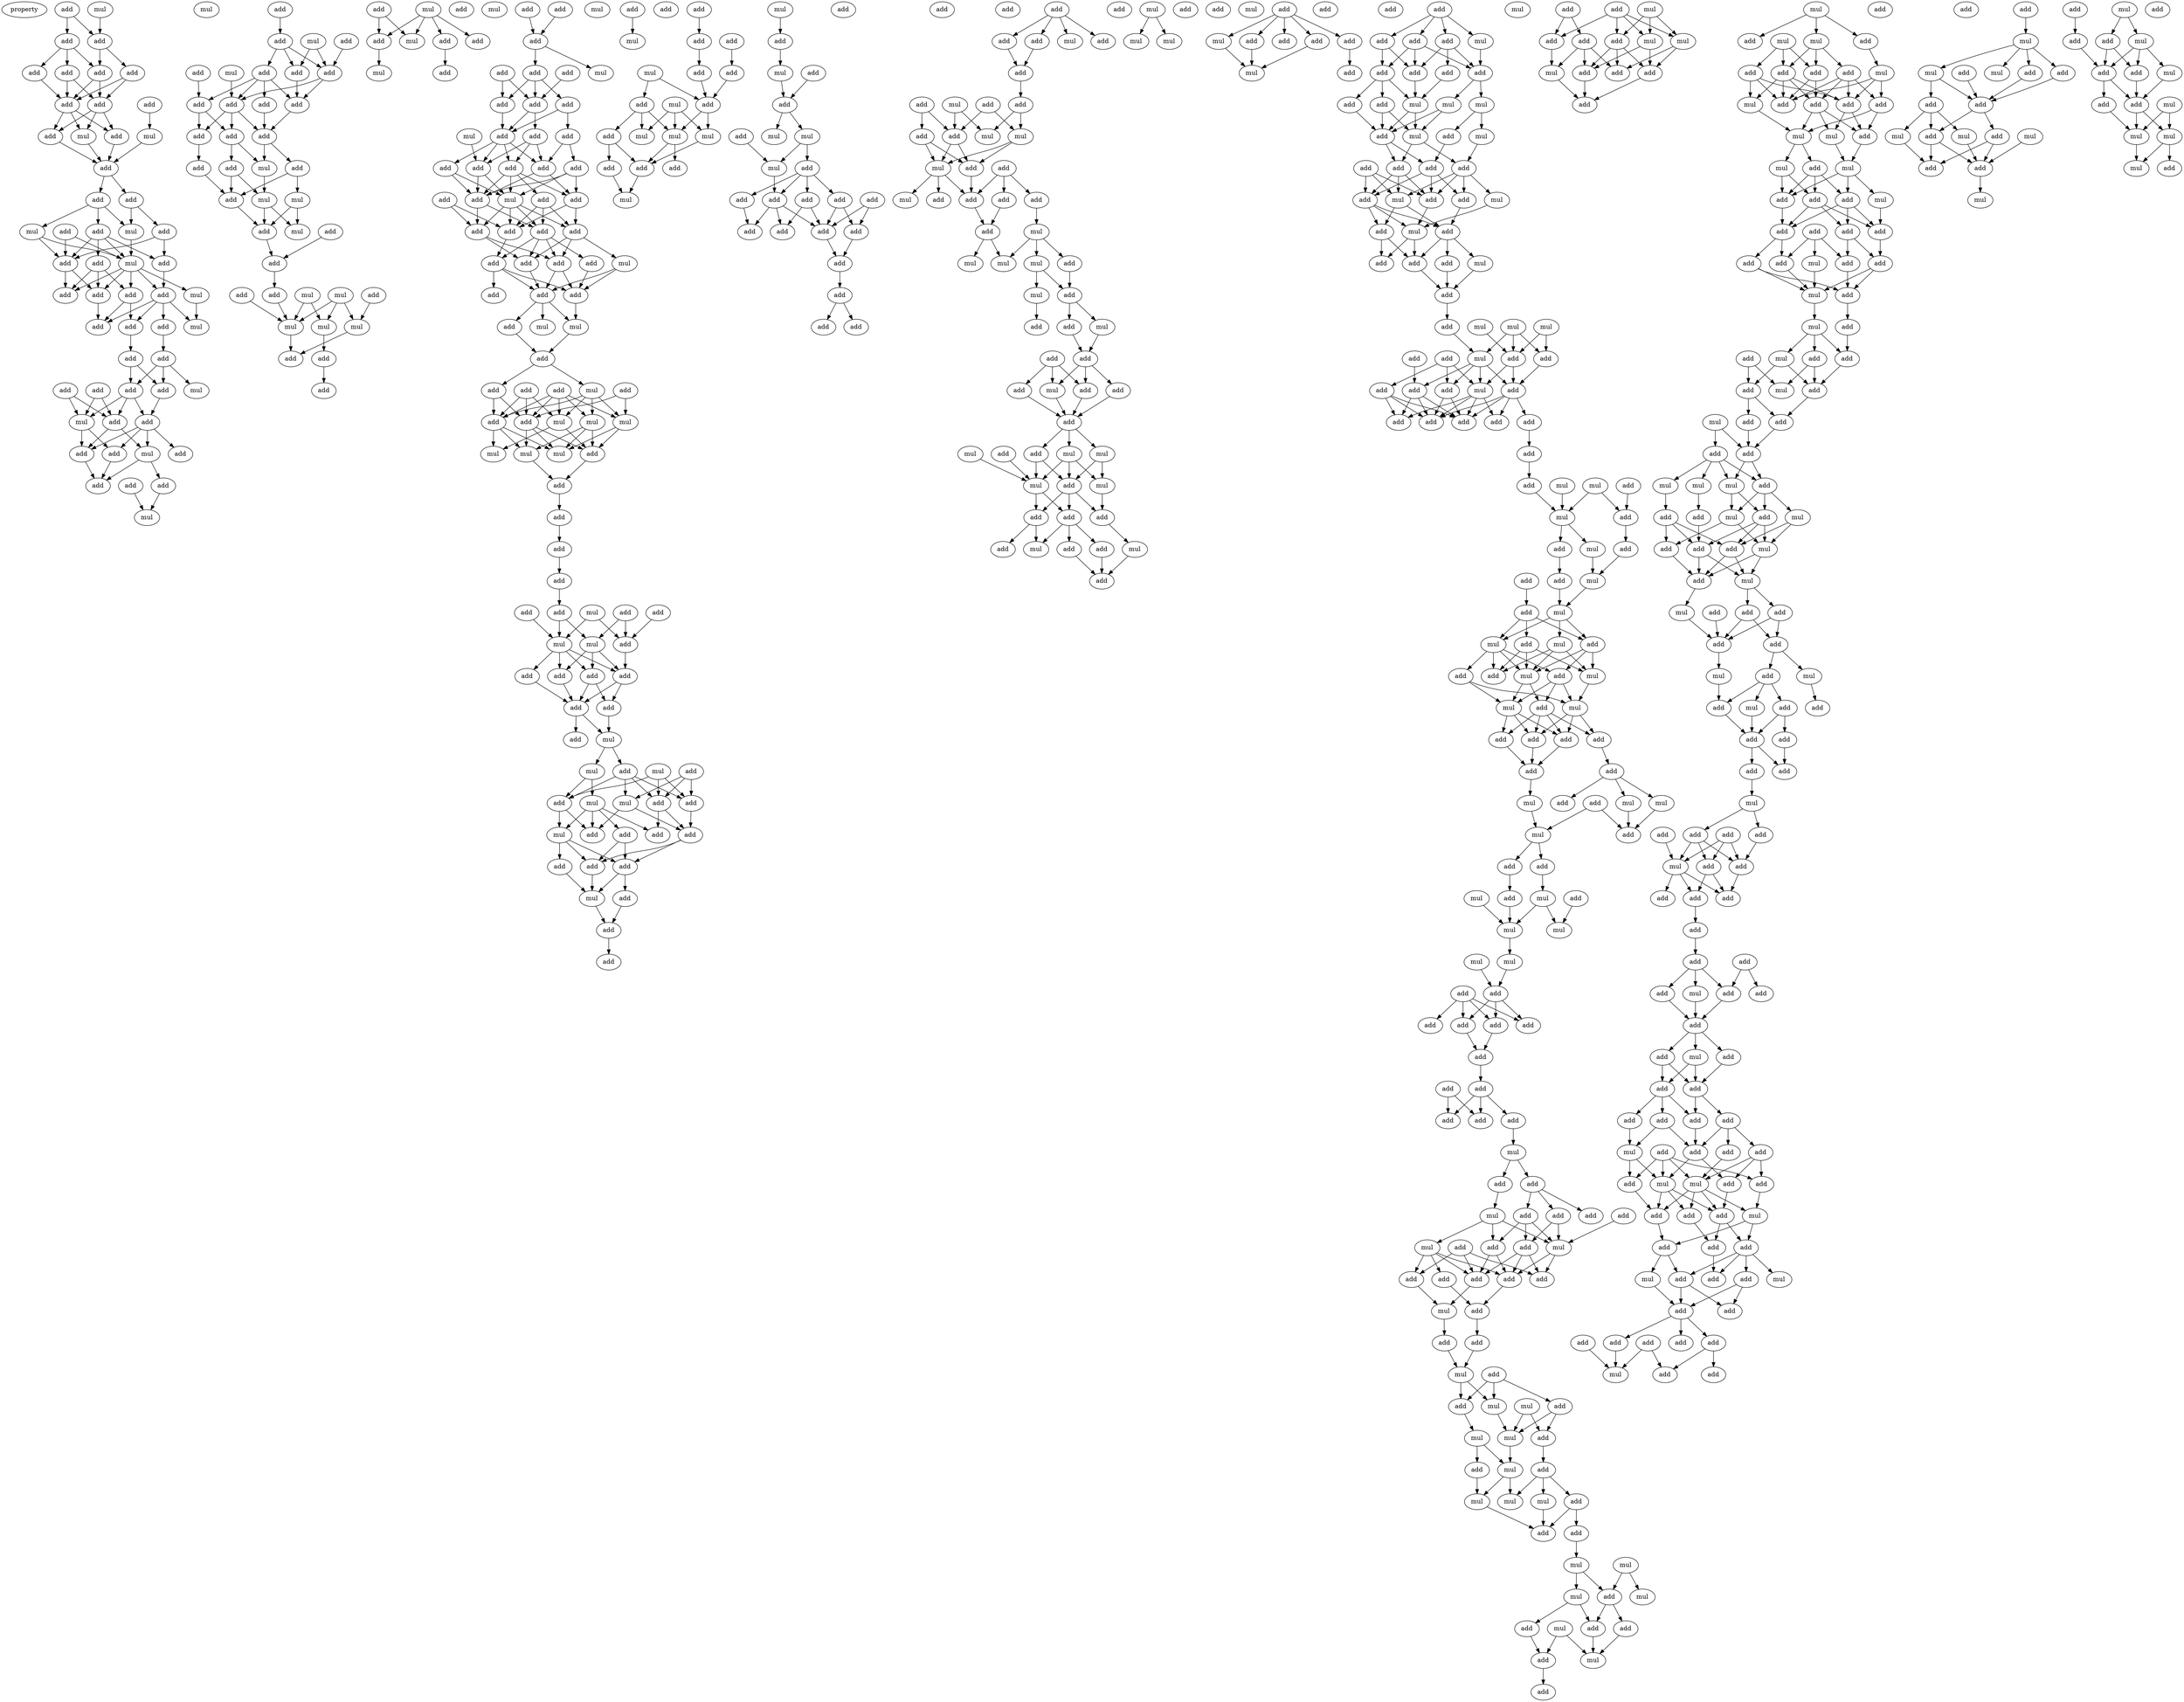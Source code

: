 digraph {
    node [fontcolor=black]
    property [mul=2,lf=1.9]
    0 [ label = mul ];
    1 [ label = add ];
    2 [ label = add ];
    3 [ label = add ];
    4 [ label = add ];
    5 [ label = mul ];
    6 [ label = add ];
    7 [ label = add ];
    8 [ label = add ];
    9 [ label = add ];
    10 [ label = add ];
    11 [ label = add ];
    12 [ label = add ];
    13 [ label = mul ];
    14 [ label = add ];
    15 [ label = mul ];
    16 [ label = add ];
    17 [ label = add ];
    18 [ label = add ];
    19 [ label = mul ];
    20 [ label = add ];
    21 [ label = mul ];
    22 [ label = add ];
    23 [ label = add ];
    24 [ label = mul ];
    25 [ label = add ];
    26 [ label = add ];
    27 [ label = add ];
    28 [ label = mul ];
    29 [ label = add ];
    30 [ label = add ];
    31 [ label = add ];
    32 [ label = add ];
    33 [ label = add ];
    34 [ label = mul ];
    35 [ label = add ];
    36 [ label = add ];
    37 [ label = add ];
    38 [ label = add ];
    39 [ label = add ];
    40 [ label = mul ];
    41 [ label = add ];
    42 [ label = add ];
    43 [ label = add ];
    44 [ label = mul ];
    45 [ label = add ];
    46 [ label = add ];
    47 [ label = mul ];
    48 [ label = add ];
    49 [ label = add ];
    50 [ label = add ];
    51 [ label = add ];
    52 [ label = add ];
    53 [ label = add ];
    54 [ label = add ];
    55 [ label = mul ];
    56 [ label = mul ];
    57 [ label = add ];
    58 [ label = add ];
    59 [ label = add ];
    60 [ label = add ];
    61 [ label = add ];
    62 [ label = add ];
    63 [ label = mul ];
    64 [ label = add ];
    65 [ label = add ];
    66 [ label = add ];
    67 [ label = add ];
    68 [ label = add ];
    69 [ label = add ];
    70 [ label = add ];
    71 [ label = add ];
    72 [ label = add ];
    73 [ label = add ];
    74 [ label = mul ];
    75 [ label = mul ];
    76 [ label = add ];
    77 [ label = mul ];
    78 [ label = add ];
    79 [ label = add ];
    80 [ label = mul ];
    81 [ label = add ];
    82 [ label = mul ];
    83 [ label = add ];
    84 [ label = add ];
    85 [ label = mul ];
    86 [ label = add ];
    87 [ label = mul ];
    88 [ label = mul ];
    89 [ label = mul ];
    90 [ label = add ];
    91 [ label = add ];
    92 [ label = add ];
    93 [ label = add ];
    94 [ label = mul ];
    95 [ label = add ];
    96 [ label = mul ];
    97 [ label = add ];
    98 [ label = add ];
    99 [ label = add ];
    100 [ label = mul ];
    101 [ label = add ];
    102 [ label = mul ];
    103 [ label = add ];
    104 [ label = add ];
    105 [ label = add ];
    106 [ label = add ];
    107 [ label = add ];
    108 [ label = add ];
    109 [ label = mul ];
    110 [ label = mul ];
    111 [ label = add ];
    112 [ label = add ];
    113 [ label = add ];
    114 [ label = add ];
    115 [ label = mul ];
    116 [ label = add ];
    117 [ label = add ];
    118 [ label = add ];
    119 [ label = add ];
    120 [ label = add ];
    121 [ label = add ];
    122 [ label = add ];
    123 [ label = mul ];
    124 [ label = add ];
    125 [ label = add ];
    126 [ label = add ];
    127 [ label = add ];
    128 [ label = add ];
    129 [ label = add ];
    130 [ label = add ];
    131 [ label = add ];
    132 [ label = mul ];
    133 [ label = add ];
    134 [ label = add ];
    135 [ label = add ];
    136 [ label = add ];
    137 [ label = add ];
    138 [ label = add ];
    139 [ label = add ];
    140 [ label = add ];
    141 [ label = mul ];
    142 [ label = mul ];
    143 [ label = add ];
    144 [ label = mul ];
    145 [ label = add ];
    146 [ label = add ];
    147 [ label = add ];
    148 [ label = add ];
    149 [ label = mul ];
    150 [ label = add ];
    151 [ label = mul ];
    152 [ label = add ];
    153 [ label = mul ];
    154 [ label = mul ];
    155 [ label = mul ];
    156 [ label = mul ];
    157 [ label = add ];
    158 [ label = add ];
    159 [ label = add ];
    160 [ label = add ];
    161 [ label = add ];
    162 [ label = mul ];
    163 [ label = add ];
    164 [ label = add ];
    165 [ label = add ];
    166 [ label = add ];
    167 [ label = add ];
    168 [ label = mul ];
    169 [ label = mul ];
    170 [ label = mul ];
    171 [ label = add ];
    172 [ label = add ];
    173 [ label = add ];
    174 [ label = add ];
    175 [ label = add ];
    176 [ label = add ];
    177 [ label = add ];
    178 [ label = add ];
    179 [ label = mul ];
    180 [ label = mul ];
    181 [ label = add ];
    182 [ label = add ];
    183 [ label = mul ];
    184 [ label = mul ];
    185 [ label = mul ];
    186 [ label = add ];
    187 [ label = add ];
    188 [ label = add ];
    189 [ label = mul ];
    190 [ label = add ];
    191 [ label = add ];
    192 [ label = add ];
    193 [ label = add ];
    194 [ label = add ];
    195 [ label = add ];
    196 [ label = add ];
    197 [ label = mul ];
    198 [ label = add ];
    199 [ label = add ];
    200 [ label = add ];
    201 [ label = add ];
    202 [ label = add ];
    203 [ label = add ];
    204 [ label = add ];
    205 [ label = add ];
    206 [ label = mul ];
    207 [ label = add ];
    208 [ label = mul ];
    209 [ label = add ];
    210 [ label = add ];
    211 [ label = mul ];
    212 [ label = add ];
    213 [ label = mul ];
    214 [ label = mul ];
    215 [ label = add ];
    216 [ label = add ];
    217 [ label = add ];
    218 [ label = mul ];
    219 [ label = mul ];
    220 [ label = add ];
    221 [ label = add ];
    222 [ label = add ];
    223 [ label = mul ];
    224 [ label = add ];
    225 [ label = add ];
    226 [ label = mul ];
    227 [ label = mul ];
    228 [ label = add ];
    229 [ label = mul ];
    230 [ label = add ];
    231 [ label = add ];
    232 [ label = add ];
    233 [ label = add ];
    234 [ label = add ];
    235 [ label = add ];
    236 [ label = add ];
    237 [ label = add ];
    238 [ label = add ];
    239 [ label = add ];
    240 [ label = add ];
    241 [ label = add ];
    242 [ label = add ];
    243 [ label = add ];
    244 [ label = add ];
    245 [ label = add ];
    246 [ label = add ];
    247 [ label = add ];
    248 [ label = add ];
    249 [ label = mul ];
    250 [ label = add ];
    251 [ label = add ];
    252 [ label = add ];
    253 [ label = mul ];
    254 [ label = add ];
    255 [ label = add ];
    256 [ label = add ];
    257 [ label = mul ];
    258 [ label = mul ];
    259 [ label = add ];
    260 [ label = add ];
    261 [ label = add ];
    262 [ label = mul ];
    263 [ label = mul ];
    264 [ label = add ];
    265 [ label = add ];
    266 [ label = add ];
    267 [ label = add ];
    268 [ label = mul ];
    269 [ label = add ];
    270 [ label = mul ];
    271 [ label = mul ];
    272 [ label = mul ];
    273 [ label = add ];
    274 [ label = mul ];
    275 [ label = add ];
    276 [ label = add ];
    277 [ label = add ];
    278 [ label = mul ];
    279 [ label = add ];
    280 [ label = add ];
    281 [ label = add ];
    282 [ label = add ];
    283 [ label = add ];
    284 [ label = mul ];
    285 [ label = add ];
    286 [ label = mul ];
    287 [ label = add ];
    288 [ label = add ];
    289 [ label = mul ];
    290 [ label = mul ];
    291 [ label = mul ];
    292 [ label = mul ];
    293 [ label = add ];
    294 [ label = add ];
    295 [ label = add ];
    296 [ label = add ];
    297 [ label = add ];
    298 [ label = add ];
    299 [ label = mul ];
    300 [ label = add ];
    301 [ label = mul ];
    302 [ label = add ];
    303 [ label = mul ];
    304 [ label = add ];
    305 [ label = add ];
    306 [ label = mul ];
    307 [ label = mul ];
    308 [ label = mul ];
    309 [ label = add ];
    310 [ label = mul ];
    311 [ label = add ];
    312 [ label = add ];
    313 [ label = add ];
    314 [ label = add ];
    315 [ label = mul ];
    316 [ label = add ];
    317 [ label = add ];
    318 [ label = add ];
    319 [ label = add ];
    320 [ label = mul ];
    321 [ label = add ];
    322 [ label = add ];
    323 [ label = add ];
    324 [ label = add ];
    325 [ label = add ];
    326 [ label = add ];
    327 [ label = add ];
    328 [ label = add ];
    329 [ label = add ];
    330 [ label = mul ];
    331 [ label = mul ];
    332 [ label = mul ];
    333 [ label = add ];
    334 [ label = add ];
    335 [ label = mul ];
    336 [ label = mul ];
    337 [ label = add ];
    338 [ label = add ];
    339 [ label = add ];
    340 [ label = add ];
    341 [ label = add ];
    342 [ label = mul ];
    343 [ label = mul ];
    344 [ label = add ];
    345 [ label = add ];
    346 [ label = add ];
    347 [ label = add ];
    348 [ label = mul ];
    349 [ label = mul ];
    350 [ label = add ];
    351 [ label = add ];
    352 [ label = add ];
    353 [ label = add ];
    354 [ label = mul ];
    355 [ label = mul ];
    356 [ label = add ];
    357 [ label = mul ];
    358 [ label = add ];
    359 [ label = mul ];
    360 [ label = add ];
    361 [ label = add ];
    362 [ label = add ];
    363 [ label = add ];
    364 [ label = add ];
    365 [ label = add ];
    366 [ label = add ];
    367 [ label = mul ];
    368 [ label = add ];
    369 [ label = add ];
    370 [ label = add ];
    371 [ label = add ];
    372 [ label = add ];
    373 [ label = add ];
    374 [ label = mul ];
    375 [ label = add ];
    376 [ label = mul ];
    377 [ label = add ];
    378 [ label = add ];
    379 [ label = mul ];
    380 [ label = add ];
    381 [ label = add ];
    382 [ label = mul ];
    383 [ label = add ];
    384 [ label = add ];
    385 [ label = mul ];
    386 [ label = add ];
    387 [ label = mul ];
    388 [ label = add ];
    389 [ label = add ];
    390 [ label = mul ];
    391 [ label = mul ];
    392 [ label = add ];
    393 [ label = mul ];
    394 [ label = add ];
    395 [ label = add ];
    396 [ label = mul ];
    397 [ label = mul ];
    398 [ label = add ];
    399 [ label = mul ];
    400 [ label = add ];
    401 [ label = add ];
    402 [ label = add ];
    403 [ label = add ];
    404 [ label = add ];
    405 [ label = add ];
    406 [ label = add ];
    407 [ label = mul ];
    408 [ label = mul ];
    409 [ label = add ];
    410 [ label = mul ];
    411 [ label = mul ];
    412 [ label = add ];
    413 [ label = add ];
    414 [ label = add ];
    415 [ label = add ];
    416 [ label = mul ];
    417 [ label = add ];
    418 [ label = mul ];
    419 [ label = mul ];
    420 [ label = mul ];
    421 [ label = mul ];
    422 [ label = mul ];
    423 [ label = add ];
    424 [ label = add ];
    425 [ label = add ];
    426 [ label = add ];
    427 [ label = add ];
    428 [ label = add ];
    429 [ label = add ];
    430 [ label = add ];
    431 [ label = add ];
    432 [ label = add ];
    433 [ label = mul ];
    434 [ label = add ];
    435 [ label = add ];
    436 [ label = mul ];
    437 [ label = add ];
    438 [ label = add ];
    439 [ label = mul ];
    440 [ label = add ];
    441 [ label = add ];
    442 [ label = add ];
    443 [ label = add ];
    444 [ label = mul ];
    445 [ label = add ];
    446 [ label = add ];
    447 [ label = mul ];
    448 [ label = add ];
    449 [ label = add ];
    450 [ label = add ];
    451 [ label = add ];
    452 [ label = add ];
    453 [ label = add ];
    454 [ label = add ];
    455 [ label = mul ];
    456 [ label = add ];
    457 [ label = add ];
    458 [ label = add ];
    459 [ label = mul ];
    460 [ label = add ];
    461 [ label = mul ];
    462 [ label = mul ];
    463 [ label = add ];
    464 [ label = mul ];
    465 [ label = add ];
    466 [ label = mul ];
    467 [ label = add ];
    468 [ label = mul ];
    469 [ label = add ];
    470 [ label = mul ];
    471 [ label = add ];
    472 [ label = mul ];
    473 [ label = mul ];
    474 [ label = add ];
    475 [ label = add ];
    476 [ label = mul ];
    477 [ label = mul ];
    478 [ label = mul ];
    479 [ label = add ];
    480 [ label = mul ];
    481 [ label = add ];
    482 [ label = add ];
    483 [ label = mul ];
    484 [ label = add ];
    485 [ label = mul ];
    486 [ label = add ];
    487 [ label = add ];
    488 [ label = add ];
    489 [ label = add ];
    490 [ label = mul ];
    491 [ label = mul ];
    492 [ label = add ];
    493 [ label = add ];
    494 [ label = add ];
    495 [ label = mul ];
    496 [ label = add ];
    497 [ label = mul ];
    498 [ label = add ];
    499 [ label = add ];
    500 [ label = add ];
    501 [ label = mul ];
    502 [ label = mul ];
    503 [ label = add ];
    504 [ label = mul ];
    505 [ label = add ];
    506 [ label = add ];
    507 [ label = add ];
    508 [ label = add ];
    509 [ label = add ];
    510 [ label = mul ];
    511 [ label = mul ];
    512 [ label = add ];
    513 [ label = add ];
    514 [ label = add ];
    515 [ label = add ];
    516 [ label = mul ];
    517 [ label = mul ];
    518 [ label = add ];
    519 [ label = add ];
    520 [ label = mul ];
    521 [ label = mul ];
    522 [ label = mul ];
    523 [ label = add ];
    524 [ label = add ];
    525 [ label = add ];
    526 [ label = add ];
    527 [ label = add ];
    528 [ label = add ];
    529 [ label = add ];
    530 [ label = add ];
    531 [ label = add ];
    532 [ label = add ];
    533 [ label = mul ];
    534 [ label = add ];
    535 [ label = mul ];
    536 [ label = add ];
    537 [ label = add ];
    538 [ label = mul ];
    539 [ label = add ];
    540 [ label = add ];
    541 [ label = add ];
    542 [ label = mul ];
    543 [ label = add ];
    544 [ label = add ];
    545 [ label = add ];
    546 [ label = mul ];
    547 [ label = add ];
    548 [ label = mul ];
    549 [ label = add ];
    550 [ label = add ];
    551 [ label = add ];
    552 [ label = mul ];
    553 [ label = add ];
    554 [ label = mul ];
    555 [ label = mul ];
    556 [ label = add ];
    557 [ label = mul ];
    558 [ label = mul ];
    559 [ label = add ];
    560 [ label = add ];
    561 [ label = add ];
    562 [ label = add ];
    563 [ label = mul ];
    564 [ label = add ];
    565 [ label = add ];
    566 [ label = mul ];
    567 [ label = add ];
    568 [ label = add ];
    569 [ label = add ];
    570 [ label = mul ];
    571 [ label = add ];
    572 [ label = add ];
    573 [ label = mul ];
    574 [ label = add ];
    575 [ label = mul ];
    576 [ label = add ];
    577 [ label = add ];
    578 [ label = mul ];
    579 [ label = add ];
    580 [ label = add ];
    581 [ label = add ];
    582 [ label = add ];
    583 [ label = add ];
    584 [ label = mul ];
    585 [ label = add ];
    586 [ label = add ];
    587 [ label = add ];
    588 [ label = add ];
    589 [ label = mul ];
    590 [ label = add ];
    591 [ label = add ];
    592 [ label = add ];
    593 [ label = add ];
    594 [ label = add ];
    595 [ label = add ];
    596 [ label = add ];
    597 [ label = add ];
    598 [ label = add ];
    599 [ label = add ];
    600 [ label = add ];
    601 [ label = add ];
    602 [ label = mul ];
    603 [ label = add ];
    604 [ label = add ];
    605 [ label = add ];
    606 [ label = mul ];
    607 [ label = add ];
    608 [ label = add ];
    609 [ label = add ];
    610 [ label = add ];
    611 [ label = add ];
    612 [ label = add ];
    613 [ label = add ];
    614 [ label = add ];
    615 [ label = add ];
    616 [ label = add ];
    617 [ label = mul ];
    618 [ label = add ];
    619 [ label = mul ];
    620 [ label = add ];
    621 [ label = add ];
    622 [ label = mul ];
    623 [ label = mul ];
    624 [ label = add ];
    625 [ label = add ];
    626 [ label = add ];
    627 [ label = add ];
    628 [ label = add ];
    629 [ label = add ];
    630 [ label = add ];
    631 [ label = mul ];
    632 [ label = add ];
    633 [ label = mul ];
    634 [ label = add ];
    635 [ label = add ];
    636 [ label = add ];
    637 [ label = add ];
    638 [ label = add ];
    639 [ label = add ];
    640 [ label = add ];
    641 [ label = add ];
    642 [ label = add ];
    643 [ label = add ];
    644 [ label = mul ];
    645 [ label = add ];
    646 [ label = mul ];
    647 [ label = mul ];
    648 [ label = add ];
    649 [ label = add ];
    650 [ label = mul ];
    651 [ label = add ];
    652 [ label = add ];
    653 [ label = add ];
    654 [ label = add ];
    655 [ label = mul ];
    656 [ label = add ];
    657 [ label = mul ];
    658 [ label = mul ];
    659 [ label = add ];
    660 [ label = add ];
    661 [ label = mul ];
    662 [ label = add ];
    663 [ label = mul ];
    664 [ label = mul ];
    665 [ label = add ];
    666 [ label = add ];
    667 [ label = add ];
    668 [ label = mul ];
    669 [ label = add ];
    670 [ label = add ];
    671 [ label = add ];
    672 [ label = mul ];
    673 [ label = mul ];
    674 [ label = mul ];
    675 [ label = mul ];
    676 [ label = add ];
    677 [ label = add ];
    0 -> 3 [ name = 0 ];
    1 -> 2 [ name = 1 ];
    1 -> 3 [ name = 2 ];
    2 -> 4 [ name = 3 ];
    2 -> 7 [ name = 4 ];
    2 -> 8 [ name = 5 ];
    3 -> 4 [ name = 6 ];
    3 -> 6 [ name = 7 ];
    4 -> 10 [ name = 8 ];
    4 -> 11 [ name = 9 ];
    6 -> 10 [ name = 10 ];
    6 -> 11 [ name = 11 ];
    7 -> 10 [ name = 12 ];
    7 -> 11 [ name = 13 ];
    8 -> 11 [ name = 14 ];
    9 -> 15 [ name = 15 ];
    10 -> 12 [ name = 16 ];
    10 -> 13 [ name = 17 ];
    10 -> 14 [ name = 18 ];
    11 -> 12 [ name = 19 ];
    11 -> 13 [ name = 20 ];
    11 -> 14 [ name = 21 ];
    12 -> 16 [ name = 22 ];
    13 -> 16 [ name = 23 ];
    14 -> 16 [ name = 24 ];
    15 -> 16 [ name = 25 ];
    16 -> 17 [ name = 26 ];
    16 -> 18 [ name = 27 ];
    17 -> 19 [ name = 28 ];
    17 -> 21 [ name = 29 ];
    17 -> 23 [ name = 30 ];
    18 -> 20 [ name = 31 ];
    18 -> 21 [ name = 32 ];
    19 -> 24 [ name = 33 ];
    19 -> 27 [ name = 34 ];
    20 -> 25 [ name = 35 ];
    20 -> 27 [ name = 36 ];
    21 -> 24 [ name = 37 ];
    22 -> 24 [ name = 38 ];
    22 -> 27 [ name = 39 ];
    23 -> 24 [ name = 40 ];
    23 -> 25 [ name = 41 ];
    23 -> 26 [ name = 42 ];
    23 -> 27 [ name = 43 ];
    24 -> 28 [ name = 44 ];
    24 -> 29 [ name = 45 ];
    24 -> 30 [ name = 46 ];
    24 -> 31 [ name = 47 ];
    24 -> 32 [ name = 48 ];
    25 -> 29 [ name = 49 ];
    26 -> 30 [ name = 50 ];
    26 -> 31 [ name = 51 ];
    26 -> 32 [ name = 52 ];
    27 -> 30 [ name = 53 ];
    27 -> 31 [ name = 54 ];
    28 -> 34 [ name = 55 ];
    29 -> 33 [ name = 56 ];
    29 -> 34 [ name = 57 ];
    29 -> 35 [ name = 58 ];
    29 -> 36 [ name = 59 ];
    30 -> 33 [ name = 60 ];
    32 -> 33 [ name = 61 ];
    32 -> 35 [ name = 62 ];
    35 -> 38 [ name = 63 ];
    36 -> 37 [ name = 64 ];
    37 -> 39 [ name = 65 ];
    37 -> 40 [ name = 66 ];
    37 -> 43 [ name = 67 ];
    38 -> 39 [ name = 68 ];
    38 -> 43 [ name = 69 ];
    39 -> 45 [ name = 70 ];
    41 -> 44 [ name = 71 ];
    41 -> 46 [ name = 72 ];
    42 -> 44 [ name = 73 ];
    42 -> 46 [ name = 74 ];
    43 -> 44 [ name = 75 ];
    43 -> 45 [ name = 76 ];
    43 -> 46 [ name = 77 ];
    44 -> 48 [ name = 78 ];
    44 -> 50 [ name = 79 ];
    45 -> 47 [ name = 80 ];
    45 -> 48 [ name = 81 ];
    45 -> 49 [ name = 82 ];
    45 -> 50 [ name = 83 ];
    46 -> 47 [ name = 84 ];
    46 -> 50 [ name = 85 ];
    47 -> 51 [ name = 86 ];
    47 -> 53 [ name = 87 ];
    48 -> 51 [ name = 88 ];
    50 -> 51 [ name = 89 ];
    52 -> 55 [ name = 90 ];
    53 -> 55 [ name = 91 ];
    54 -> 57 [ name = 92 ];
    56 -> 59 [ name = 93 ];
    56 -> 62 [ name = 94 ];
    57 -> 59 [ name = 95 ];
    57 -> 60 [ name = 96 ];
    57 -> 62 [ name = 97 ];
    58 -> 59 [ name = 98 ];
    59 -> 65 [ name = 99 ];
    59 -> 66 [ name = 100 ];
    60 -> 64 [ name = 101 ];
    60 -> 65 [ name = 102 ];
    60 -> 66 [ name = 103 ];
    60 -> 67 [ name = 104 ];
    61 -> 64 [ name = 105 ];
    62 -> 66 [ name = 106 ];
    63 -> 65 [ name = 107 ];
    64 -> 69 [ name = 108 ];
    64 -> 70 [ name = 109 ];
    65 -> 68 [ name = 110 ];
    65 -> 69 [ name = 111 ];
    65 -> 70 [ name = 112 ];
    66 -> 68 [ name = 113 ];
    67 -> 68 [ name = 114 ];
    68 -> 71 [ name = 115 ];
    68 -> 74 [ name = 116 ];
    69 -> 73 [ name = 117 ];
    70 -> 72 [ name = 118 ];
    70 -> 74 [ name = 119 ];
    71 -> 76 [ name = 120 ];
    71 -> 77 [ name = 121 ];
    72 -> 75 [ name = 122 ];
    72 -> 76 [ name = 123 ];
    73 -> 76 [ name = 124 ];
    74 -> 75 [ name = 125 ];
    75 -> 79 [ name = 126 ];
    75 -> 80 [ name = 127 ];
    76 -> 79 [ name = 128 ];
    77 -> 79 [ name = 129 ];
    77 -> 80 [ name = 130 ];
    78 -> 81 [ name = 131 ];
    79 -> 81 [ name = 132 ];
    81 -> 84 [ name = 133 ];
    82 -> 87 [ name = 134 ];
    82 -> 88 [ name = 135 ];
    82 -> 89 [ name = 136 ];
    83 -> 88 [ name = 137 ];
    84 -> 88 [ name = 138 ];
    85 -> 87 [ name = 139 ];
    85 -> 88 [ name = 140 ];
    86 -> 89 [ name = 141 ];
    87 -> 90 [ name = 142 ];
    88 -> 91 [ name = 143 ];
    89 -> 91 [ name = 144 ];
    90 -> 92 [ name = 145 ];
    93 -> 96 [ name = 146 ];
    93 -> 99 [ name = 147 ];
    94 -> 96 [ name = 148 ];
    94 -> 97 [ name = 149 ];
    94 -> 98 [ name = 150 ];
    94 -> 99 [ name = 151 ];
    97 -> 101 [ name = 152 ];
    99 -> 100 [ name = 153 ];
    103 -> 105 [ name = 154 ];
    104 -> 105 [ name = 155 ];
    105 -> 108 [ name = 156 ];
    105 -> 110 [ name = 157 ];
    106 -> 111 [ name = 158 ];
    107 -> 111 [ name = 159 ];
    107 -> 112 [ name = 160 ];
    108 -> 111 [ name = 161 ];
    108 -> 112 [ name = 162 ];
    108 -> 113 [ name = 163 ];
    111 -> 114 [ name = 164 ];
    111 -> 116 [ name = 165 ];
    112 -> 114 [ name = 166 ];
    113 -> 114 [ name = 167 ];
    113 -> 117 [ name = 168 ];
    114 -> 118 [ name = 169 ];
    114 -> 119 [ name = 170 ];
    114 -> 121 [ name = 171 ];
    114 -> 122 [ name = 172 ];
    115 -> 119 [ name = 173 ];
    116 -> 119 [ name = 174 ];
    116 -> 121 [ name = 175 ];
    116 -> 122 [ name = 176 ];
    117 -> 120 [ name = 177 ];
    117 -> 121 [ name = 178 ];
    118 -> 123 [ name = 179 ];
    118 -> 127 [ name = 180 ];
    119 -> 123 [ name = 181 ];
    119 -> 127 [ name = 182 ];
    120 -> 123 [ name = 183 ];
    120 -> 126 [ name = 184 ];
    120 -> 127 [ name = 185 ];
    121 -> 126 [ name = 186 ];
    121 -> 127 [ name = 187 ];
    122 -> 123 [ name = 188 ];
    122 -> 125 [ name = 189 ];
    122 -> 126 [ name = 190 ];
    122 -> 127 [ name = 191 ];
    123 -> 128 [ name = 192 ];
    123 -> 129 [ name = 193 ];
    123 -> 130 [ name = 194 ];
    123 -> 131 [ name = 195 ];
    124 -> 130 [ name = 196 ];
    124 -> 131 [ name = 197 ];
    125 -> 128 [ name = 198 ];
    125 -> 129 [ name = 199 ];
    125 -> 131 [ name = 200 ];
    126 -> 128 [ name = 201 ];
    126 -> 131 [ name = 202 ];
    127 -> 129 [ name = 203 ];
    127 -> 130 [ name = 204 ];
    128 -> 132 [ name = 205 ];
    128 -> 134 [ name = 206 ];
    128 -> 135 [ name = 207 ];
    129 -> 133 [ name = 208 ];
    129 -> 134 [ name = 209 ];
    129 -> 135 [ name = 210 ];
    129 -> 136 [ name = 211 ];
    130 -> 134 [ name = 212 ];
    130 -> 135 [ name = 213 ];
    131 -> 136 [ name = 214 ];
    132 -> 137 [ name = 215 ];
    132 -> 138 [ name = 216 ];
    133 -> 137 [ name = 217 ];
    134 -> 138 [ name = 218 ];
    135 -> 137 [ name = 219 ];
    135 -> 138 [ name = 220 ];
    136 -> 137 [ name = 221 ];
    136 -> 138 [ name = 222 ];
    136 -> 139 [ name = 223 ];
    137 -> 141 [ name = 224 ];
    138 -> 140 [ name = 225 ];
    138 -> 141 [ name = 226 ];
    138 -> 142 [ name = 227 ];
    140 -> 143 [ name = 228 ];
    141 -> 143 [ name = 229 ];
    143 -> 144 [ name = 230 ];
    143 -> 145 [ name = 231 ];
    144 -> 149 [ name = 232 ];
    144 -> 150 [ name = 233 ];
    144 -> 151 [ name = 234 ];
    144 -> 153 [ name = 235 ];
    145 -> 150 [ name = 236 ];
    145 -> 152 [ name = 237 ];
    146 -> 149 [ name = 238 ];
    146 -> 150 [ name = 239 ];
    146 -> 151 [ name = 240 ];
    146 -> 152 [ name = 241 ];
    146 -> 153 [ name = 242 ];
    147 -> 149 [ name = 243 ];
    147 -> 150 [ name = 244 ];
    147 -> 152 [ name = 245 ];
    148 -> 152 [ name = 246 ];
    148 -> 153 [ name = 247 ];
    149 -> 154 [ name = 248 ];
    149 -> 157 [ name = 249 ];
    150 -> 154 [ name = 250 ];
    150 -> 155 [ name = 251 ];
    150 -> 156 [ name = 252 ];
    151 -> 155 [ name = 253 ];
    151 -> 156 [ name = 254 ];
    151 -> 157 [ name = 255 ];
    152 -> 155 [ name = 256 ];
    152 -> 156 [ name = 257 ];
    152 -> 157 [ name = 258 ];
    153 -> 155 [ name = 259 ];
    153 -> 157 [ name = 260 ];
    156 -> 158 [ name = 261 ];
    157 -> 158 [ name = 262 ];
    158 -> 160 [ name = 263 ];
    159 -> 162 [ name = 264 ];
    160 -> 161 [ name = 265 ];
    161 -> 163 [ name = 266 ];
    163 -> 165 [ name = 267 ];
    164 -> 171 [ name = 268 ];
    165 -> 169 [ name = 269 ];
    165 -> 170 [ name = 270 ];
    166 -> 169 [ name = 271 ];
    166 -> 171 [ name = 272 ];
    167 -> 170 [ name = 273 ];
    168 -> 170 [ name = 274 ];
    168 -> 171 [ name = 275 ];
    169 -> 172 [ name = 276 ];
    169 -> 173 [ name = 277 ];
    169 -> 175 [ name = 278 ];
    170 -> 172 [ name = 279 ];
    170 -> 173 [ name = 280 ];
    170 -> 174 [ name = 281 ];
    170 -> 175 [ name = 282 ];
    171 -> 172 [ name = 283 ];
    172 -> 176 [ name = 284 ];
    172 -> 177 [ name = 285 ];
    173 -> 176 [ name = 286 ];
    174 -> 176 [ name = 287 ];
    175 -> 176 [ name = 288 ];
    175 -> 177 [ name = 289 ];
    176 -> 178 [ name = 290 ];
    176 -> 179 [ name = 291 ];
    177 -> 179 [ name = 292 ];
    179 -> 182 [ name = 293 ];
    179 -> 183 [ name = 294 ];
    180 -> 186 [ name = 295 ];
    180 -> 187 [ name = 296 ];
    180 -> 188 [ name = 297 ];
    181 -> 184 [ name = 298 ];
    181 -> 186 [ name = 299 ];
    181 -> 187 [ name = 300 ];
    182 -> 184 [ name = 301 ];
    182 -> 186 [ name = 302 ];
    182 -> 187 [ name = 303 ];
    182 -> 188 [ name = 304 ];
    183 -> 185 [ name = 305 ];
    183 -> 188 [ name = 306 ];
    184 -> 190 [ name = 307 ];
    184 -> 193 [ name = 308 ];
    185 -> 189 [ name = 309 ];
    185 -> 191 [ name = 310 ];
    185 -> 192 [ name = 311 ];
    185 -> 193 [ name = 312 ];
    186 -> 190 [ name = 313 ];
    186 -> 191 [ name = 314 ];
    187 -> 190 [ name = 315 ];
    188 -> 189 [ name = 316 ];
    188 -> 193 [ name = 317 ];
    189 -> 194 [ name = 318 ];
    189 -> 195 [ name = 319 ];
    189 -> 196 [ name = 320 ];
    190 -> 194 [ name = 321 ];
    190 -> 196 [ name = 322 ];
    192 -> 194 [ name = 323 ];
    192 -> 196 [ name = 324 ];
    194 -> 197 [ name = 325 ];
    194 -> 198 [ name = 326 ];
    195 -> 197 [ name = 327 ];
    196 -> 197 [ name = 328 ];
    197 -> 200 [ name = 329 ];
    198 -> 200 [ name = 330 ];
    200 -> 202 [ name = 331 ];
    201 -> 204 [ name = 332 ];
    203 -> 207 [ name = 333 ];
    204 -> 205 [ name = 334 ];
    205 -> 209 [ name = 335 ];
    206 -> 209 [ name = 336 ];
    206 -> 210 [ name = 337 ];
    207 -> 209 [ name = 338 ];
    208 -> 211 [ name = 339 ];
    208 -> 213 [ name = 340 ];
    208 -> 214 [ name = 341 ];
    209 -> 211 [ name = 342 ];
    209 -> 213 [ name = 343 ];
    210 -> 212 [ name = 344 ];
    210 -> 213 [ name = 345 ];
    210 -> 214 [ name = 346 ];
    211 -> 216 [ name = 347 ];
    212 -> 216 [ name = 348 ];
    212 -> 217 [ name = 349 ];
    213 -> 215 [ name = 350 ];
    213 -> 216 [ name = 351 ];
    216 -> 218 [ name = 352 ];
    217 -> 218 [ name = 353 ];
    219 -> 220 [ name = 354 ];
    220 -> 223 [ name = 355 ];
    223 -> 225 [ name = 356 ];
    224 -> 225 [ name = 357 ];
    225 -> 226 [ name = 358 ];
    225 -> 227 [ name = 359 ];
    227 -> 229 [ name = 360 ];
    227 -> 230 [ name = 361 ];
    228 -> 229 [ name = 362 ];
    229 -> 234 [ name = 363 ];
    230 -> 231 [ name = 364 ];
    230 -> 232 [ name = 365 ];
    230 -> 234 [ name = 366 ];
    230 -> 235 [ name = 367 ];
    231 -> 236 [ name = 368 ];
    231 -> 239 [ name = 369 ];
    232 -> 238 [ name = 370 ];
    232 -> 239 [ name = 371 ];
    233 -> 238 [ name = 372 ];
    233 -> 239 [ name = 373 ];
    234 -> 236 [ name = 374 ];
    234 -> 237 [ name = 375 ];
    234 -> 239 [ name = 376 ];
    235 -> 237 [ name = 377 ];
    238 -> 240 [ name = 378 ];
    239 -> 240 [ name = 379 ];
    240 -> 241 [ name = 380 ];
    241 -> 243 [ name = 381 ];
    241 -> 244 [ name = 382 ];
    245 -> 246 [ name = 383 ];
    245 -> 248 [ name = 384 ];
    245 -> 249 [ name = 385 ];
    245 -> 250 [ name = 386 ];
    246 -> 251 [ name = 387 ];
    248 -> 251 [ name = 388 ];
    251 -> 252 [ name = 389 ];
    252 -> 257 [ name = 390 ];
    252 -> 258 [ name = 391 ];
    253 -> 256 [ name = 392 ];
    253 -> 258 [ name = 393 ];
    254 -> 256 [ name = 394 ];
    254 -> 257 [ name = 395 ];
    255 -> 256 [ name = 396 ];
    255 -> 259 [ name = 397 ];
    256 -> 260 [ name = 398 ];
    256 -> 262 [ name = 399 ];
    257 -> 260 [ name = 400 ];
    257 -> 262 [ name = 401 ];
    259 -> 260 [ name = 402 ];
    259 -> 262 [ name = 403 ];
    260 -> 266 [ name = 404 ];
    261 -> 265 [ name = 405 ];
    261 -> 266 [ name = 406 ];
    261 -> 267 [ name = 407 ];
    262 -> 263 [ name = 408 ];
    262 -> 264 [ name = 409 ];
    262 -> 266 [ name = 410 ];
    265 -> 268 [ name = 411 ];
    266 -> 269 [ name = 412 ];
    267 -> 269 [ name = 413 ];
    268 -> 270 [ name = 414 ];
    268 -> 272 [ name = 415 ];
    268 -> 273 [ name = 416 ];
    269 -> 271 [ name = 417 ];
    269 -> 272 [ name = 418 ];
    270 -> 274 [ name = 419 ];
    270 -> 275 [ name = 420 ];
    273 -> 275 [ name = 421 ];
    274 -> 277 [ name = 422 ];
    275 -> 276 [ name = 423 ];
    275 -> 278 [ name = 424 ];
    276 -> 279 [ name = 425 ];
    278 -> 279 [ name = 426 ];
    279 -> 282 [ name = 427 ];
    279 -> 283 [ name = 428 ];
    279 -> 284 [ name = 429 ];
    280 -> 281 [ name = 430 ];
    280 -> 282 [ name = 431 ];
    280 -> 284 [ name = 432 ];
    281 -> 285 [ name = 433 ];
    282 -> 285 [ name = 434 ];
    283 -> 285 [ name = 435 ];
    284 -> 285 [ name = 436 ];
    285 -> 288 [ name = 437 ];
    285 -> 289 [ name = 438 ];
    285 -> 290 [ name = 439 ];
    286 -> 292 [ name = 440 ];
    287 -> 292 [ name = 441 ];
    288 -> 292 [ name = 442 ];
    288 -> 293 [ name = 443 ];
    289 -> 291 [ name = 444 ];
    289 -> 292 [ name = 445 ];
    289 -> 293 [ name = 446 ];
    290 -> 291 [ name = 447 ];
    290 -> 293 [ name = 448 ];
    291 -> 296 [ name = 449 ];
    292 -> 294 [ name = 450 ];
    292 -> 295 [ name = 451 ];
    293 -> 294 [ name = 452 ];
    293 -> 295 [ name = 453 ];
    293 -> 296 [ name = 454 ];
    294 -> 297 [ name = 455 ];
    294 -> 298 [ name = 456 ];
    294 -> 299 [ name = 457 ];
    295 -> 299 [ name = 458 ];
    295 -> 300 [ name = 459 ];
    296 -> 301 [ name = 460 ];
    297 -> 302 [ name = 461 ];
    298 -> 302 [ name = 462 ];
    301 -> 302 [ name = 463 ];
    303 -> 306 [ name = 464 ];
    303 -> 307 [ name = 465 ];
    309 -> 310 [ name = 466 ];
    309 -> 311 [ name = 467 ];
    309 -> 312 [ name = 468 ];
    309 -> 313 [ name = 469 ];
    309 -> 314 [ name = 470 ];
    310 -> 315 [ name = 471 ];
    311 -> 315 [ name = 472 ];
    313 -> 316 [ name = 473 ];
    314 -> 315 [ name = 474 ];
    319 -> 320 [ name = 475 ];
    319 -> 321 [ name = 476 ];
    319 -> 322 [ name = 477 ];
    319 -> 323 [ name = 478 ];
    320 -> 325 [ name = 479 ];
    321 -> 325 [ name = 480 ];
    321 -> 326 [ name = 481 ];
    321 -> 327 [ name = 482 ];
    322 -> 324 [ name = 483 ];
    322 -> 325 [ name = 484 ];
    322 -> 326 [ name = 485 ];
    323 -> 324 [ name = 486 ];
    323 -> 326 [ name = 487 ];
    324 -> 328 [ name = 488 ];
    324 -> 329 [ name = 489 ];
    324 -> 330 [ name = 490 ];
    325 -> 331 [ name = 491 ];
    325 -> 332 [ name = 492 ];
    326 -> 330 [ name = 493 ];
    327 -> 330 [ name = 494 ];
    328 -> 334 [ name = 495 ];
    329 -> 334 [ name = 496 ];
    329 -> 335 [ name = 497 ];
    330 -> 334 [ name = 498 ];
    330 -> 335 [ name = 499 ];
    331 -> 333 [ name = 500 ];
    331 -> 336 [ name = 501 ];
    332 -> 334 [ name = 502 ];
    332 -> 335 [ name = 503 ];
    333 -> 340 [ name = 504 ];
    334 -> 339 [ name = 505 ];
    334 -> 340 [ name = 506 ];
    335 -> 338 [ name = 507 ];
    335 -> 339 [ name = 508 ];
    336 -> 338 [ name = 509 ];
    337 -> 341 [ name = 510 ];
    337 -> 342 [ name = 511 ];
    337 -> 345 [ name = 512 ];
    338 -> 341 [ name = 513 ];
    338 -> 342 [ name = 514 ];
    338 -> 343 [ name = 515 ];
    338 -> 344 [ name = 516 ];
    339 -> 341 [ name = 517 ];
    339 -> 342 [ name = 518 ];
    339 -> 345 [ name = 519 ];
    340 -> 341 [ name = 520 ];
    340 -> 344 [ name = 521 ];
    340 -> 345 [ name = 522 ];
    341 -> 348 [ name = 523 ];
    342 -> 346 [ name = 524 ];
    342 -> 347 [ name = 525 ];
    343 -> 348 [ name = 526 ];
    344 -> 346 [ name = 527 ];
    345 -> 346 [ name = 528 ];
    345 -> 347 [ name = 529 ];
    345 -> 348 [ name = 530 ];
    346 -> 349 [ name = 531 ];
    346 -> 350 [ name = 532 ];
    346 -> 352 [ name = 533 ];
    347 -> 351 [ name = 534 ];
    347 -> 352 [ name = 535 ];
    348 -> 351 [ name = 536 ];
    348 -> 352 [ name = 537 ];
    349 -> 353 [ name = 538 ];
    350 -> 353 [ name = 539 ];
    352 -> 353 [ name = 540 ];
    353 -> 356 [ name = 541 ];
    354 -> 360 [ name = 542 ];
    355 -> 360 [ name = 543 ];
    355 -> 362 [ name = 544 ];
    356 -> 359 [ name = 545 ];
    357 -> 359 [ name = 546 ];
    357 -> 360 [ name = 547 ];
    357 -> 362 [ name = 548 ];
    358 -> 364 [ name = 549 ];
    359 -> 364 [ name = 550 ];
    359 -> 365 [ name = 551 ];
    359 -> 366 [ name = 552 ];
    359 -> 367 [ name = 553 ];
    360 -> 365 [ name = 554 ];
    360 -> 367 [ name = 555 ];
    361 -> 363 [ name = 556 ];
    361 -> 366 [ name = 557 ];
    361 -> 367 [ name = 558 ];
    362 -> 365 [ name = 559 ];
    363 -> 368 [ name = 560 ];
    363 -> 369 [ name = 561 ];
    363 -> 371 [ name = 562 ];
    364 -> 368 [ name = 563 ];
    364 -> 369 [ name = 564 ];
    364 -> 371 [ name = 565 ];
    365 -> 368 [ name = 566 ];
    365 -> 369 [ name = 567 ];
    365 -> 370 [ name = 568 ];
    365 -> 372 [ name = 569 ];
    366 -> 368 [ name = 570 ];
    366 -> 369 [ name = 571 ];
    367 -> 368 [ name = 572 ];
    367 -> 369 [ name = 573 ];
    367 -> 371 [ name = 574 ];
    367 -> 372 [ name = 575 ];
    370 -> 373 [ name = 576 ];
    373 -> 375 [ name = 577 ];
    374 -> 378 [ name = 578 ];
    374 -> 379 [ name = 579 ];
    375 -> 379 [ name = 580 ];
    376 -> 379 [ name = 581 ];
    377 -> 378 [ name = 582 ];
    378 -> 381 [ name = 583 ];
    379 -> 380 [ name = 584 ];
    379 -> 382 [ name = 585 ];
    380 -> 383 [ name = 586 ];
    381 -> 385 [ name = 587 ];
    382 -> 385 [ name = 588 ];
    383 -> 387 [ name = 589 ];
    384 -> 386 [ name = 590 ];
    385 -> 387 [ name = 591 ];
    386 -> 388 [ name = 592 ];
    386 -> 389 [ name = 593 ];
    386 -> 391 [ name = 594 ];
    387 -> 388 [ name = 595 ];
    387 -> 390 [ name = 596 ];
    387 -> 391 [ name = 597 ];
    388 -> 393 [ name = 598 ];
    388 -> 395 [ name = 599 ];
    388 -> 396 [ name = 600 ];
    389 -> 393 [ name = 601 ];
    389 -> 394 [ name = 602 ];
    389 -> 396 [ name = 603 ];
    390 -> 393 [ name = 604 ];
    390 -> 394 [ name = 605 ];
    390 -> 396 [ name = 606 ];
    391 -> 392 [ name = 607 ];
    391 -> 393 [ name = 608 ];
    391 -> 394 [ name = 609 ];
    391 -> 395 [ name = 610 ];
    392 -> 397 [ name = 611 ];
    392 -> 399 [ name = 612 ];
    393 -> 398 [ name = 613 ];
    393 -> 399 [ name = 614 ];
    395 -> 397 [ name = 615 ];
    395 -> 398 [ name = 616 ];
    395 -> 399 [ name = 617 ];
    396 -> 397 [ name = 618 ];
    397 -> 400 [ name = 619 ];
    397 -> 401 [ name = 620 ];
    397 -> 402 [ name = 621 ];
    398 -> 400 [ name = 622 ];
    398 -> 401 [ name = 623 ];
    398 -> 402 [ name = 624 ];
    398 -> 403 [ name = 625 ];
    399 -> 400 [ name = 626 ];
    399 -> 402 [ name = 627 ];
    399 -> 403 [ name = 628 ];
    400 -> 405 [ name = 629 ];
    401 -> 404 [ name = 630 ];
    402 -> 405 [ name = 631 ];
    403 -> 405 [ name = 632 ];
    404 -> 407 [ name = 633 ];
    404 -> 408 [ name = 634 ];
    404 -> 409 [ name = 635 ];
    405 -> 410 [ name = 636 ];
    406 -> 411 [ name = 637 ];
    406 -> 412 [ name = 638 ];
    407 -> 412 [ name = 639 ];
    408 -> 412 [ name = 640 ];
    410 -> 411 [ name = 641 ];
    411 -> 413 [ name = 642 ];
    411 -> 414 [ name = 643 ];
    413 -> 417 [ name = 644 ];
    414 -> 418 [ name = 645 ];
    415 -> 420 [ name = 646 ];
    416 -> 419 [ name = 647 ];
    417 -> 419 [ name = 648 ];
    418 -> 419 [ name = 649 ];
    418 -> 420 [ name = 650 ];
    419 -> 422 [ name = 651 ];
    421 -> 423 [ name = 652 ];
    422 -> 423 [ name = 653 ];
    423 -> 426 [ name = 654 ];
    423 -> 427 [ name = 655 ];
    423 -> 428 [ name = 656 ];
    424 -> 425 [ name = 657 ];
    424 -> 426 [ name = 658 ];
    424 -> 427 [ name = 659 ];
    424 -> 428 [ name = 660 ];
    427 -> 429 [ name = 661 ];
    428 -> 429 [ name = 662 ];
    429 -> 431 [ name = 663 ];
    430 -> 432 [ name = 664 ];
    430 -> 435 [ name = 665 ];
    431 -> 432 [ name = 666 ];
    431 -> 434 [ name = 667 ];
    431 -> 435 [ name = 668 ];
    434 -> 436 [ name = 669 ];
    436 -> 437 [ name = 670 ];
    436 -> 438 [ name = 671 ];
    437 -> 439 [ name = 672 ];
    438 -> 440 [ name = 673 ];
    438 -> 442 [ name = 674 ];
    438 -> 443 [ name = 675 ];
    439 -> 444 [ name = 676 ];
    439 -> 445 [ name = 677 ];
    439 -> 447 [ name = 678 ];
    441 -> 444 [ name = 679 ];
    442 -> 444 [ name = 680 ];
    442 -> 448 [ name = 681 ];
    443 -> 444 [ name = 682 ];
    443 -> 445 [ name = 683 ];
    443 -> 448 [ name = 684 ];
    444 -> 449 [ name = 685 ];
    444 -> 453 [ name = 686 ];
    445 -> 449 [ name = 687 ];
    445 -> 451 [ name = 688 ];
    446 -> 450 [ name = 689 ];
    446 -> 451 [ name = 690 ];
    446 -> 453 [ name = 691 ];
    447 -> 449 [ name = 692 ];
    447 -> 450 [ name = 693 ];
    447 -> 451 [ name = 694 ];
    447 -> 452 [ name = 695 ];
    448 -> 449 [ name = 696 ];
    448 -> 451 [ name = 697 ];
    448 -> 453 [ name = 698 ];
    449 -> 454 [ name = 699 ];
    450 -> 455 [ name = 700 ];
    451 -> 455 [ name = 701 ];
    452 -> 454 [ name = 702 ];
    454 -> 457 [ name = 703 ];
    455 -> 456 [ name = 704 ];
    456 -> 459 [ name = 705 ];
    457 -> 459 [ name = 706 ];
    458 -> 460 [ name = 707 ];
    458 -> 462 [ name = 708 ];
    458 -> 463 [ name = 709 ];
    459 -> 460 [ name = 710 ];
    459 -> 462 [ name = 711 ];
    460 -> 466 [ name = 712 ];
    461 -> 464 [ name = 713 ];
    461 -> 465 [ name = 714 ];
    462 -> 464 [ name = 715 ];
    463 -> 464 [ name = 716 ];
    463 -> 465 [ name = 717 ];
    464 -> 468 [ name = 718 ];
    465 -> 467 [ name = 719 ];
    466 -> 468 [ name = 720 ];
    466 -> 469 [ name = 721 ];
    467 -> 471 [ name = 722 ];
    467 -> 472 [ name = 723 ];
    467 -> 473 [ name = 724 ];
    468 -> 470 [ name = 725 ];
    468 -> 472 [ name = 726 ];
    469 -> 470 [ name = 727 ];
    470 -> 474 [ name = 728 ];
    471 -> 474 [ name = 729 ];
    471 -> 475 [ name = 730 ];
    473 -> 474 [ name = 731 ];
    475 -> 477 [ name = 732 ];
    476 -> 479 [ name = 733 ];
    476 -> 480 [ name = 734 ];
    477 -> 478 [ name = 735 ];
    477 -> 479 [ name = 736 ];
    478 -> 481 [ name = 737 ];
    478 -> 482 [ name = 738 ];
    479 -> 481 [ name = 739 ];
    479 -> 484 [ name = 740 ];
    481 -> 485 [ name = 741 ];
    482 -> 486 [ name = 742 ];
    483 -> 485 [ name = 743 ];
    483 -> 486 [ name = 744 ];
    484 -> 485 [ name = 745 ];
    486 -> 487 [ name = 746 ];
    488 -> 491 [ name = 747 ];
    488 -> 493 [ name = 748 ];
    488 -> 494 [ name = 749 ];
    488 -> 495 [ name = 750 ];
    489 -> 492 [ name = 751 ];
    489 -> 494 [ name = 752 ];
    490 -> 491 [ name = 753 ];
    490 -> 493 [ name = 754 ];
    490 -> 495 [ name = 755 ];
    491 -> 496 [ name = 756 ];
    491 -> 499 [ name = 757 ];
    492 -> 496 [ name = 758 ];
    492 -> 497 [ name = 759 ];
    492 -> 498 [ name = 760 ];
    493 -> 496 [ name = 761 ];
    493 -> 498 [ name = 762 ];
    493 -> 499 [ name = 763 ];
    494 -> 497 [ name = 764 ];
    495 -> 498 [ name = 765 ];
    495 -> 499 [ name = 766 ];
    496 -> 500 [ name = 767 ];
    497 -> 500 [ name = 768 ];
    499 -> 500 [ name = 769 ];
    501 -> 502 [ name = 770 ];
    501 -> 503 [ name = 771 ];
    501 -> 505 [ name = 772 ];
    502 -> 506 [ name = 773 ];
    502 -> 507 [ name = 774 ];
    502 -> 508 [ name = 775 ];
    504 -> 507 [ name = 776 ];
    504 -> 508 [ name = 777 ];
    504 -> 509 [ name = 778 ];
    505 -> 510 [ name = 779 ];
    506 -> 512 [ name = 780 ];
    506 -> 513 [ name = 781 ];
    506 -> 514 [ name = 782 ];
    506 -> 515 [ name = 783 ];
    507 -> 514 [ name = 784 ];
    507 -> 515 [ name = 785 ];
    508 -> 511 [ name = 786 ];
    508 -> 513 [ name = 787 ];
    508 -> 514 [ name = 788 ];
    508 -> 515 [ name = 789 ];
    509 -> 511 [ name = 790 ];
    509 -> 513 [ name = 791 ];
    509 -> 515 [ name = 792 ];
    510 -> 512 [ name = 793 ];
    510 -> 513 [ name = 794 ];
    510 -> 515 [ name = 795 ];
    511 -> 517 [ name = 796 ];
    512 -> 517 [ name = 797 ];
    512 -> 518 [ name = 798 ];
    513 -> 516 [ name = 799 ];
    513 -> 518 [ name = 800 ];
    514 -> 516 [ name = 801 ];
    514 -> 517 [ name = 802 ];
    514 -> 518 [ name = 803 ];
    516 -> 521 [ name = 804 ];
    517 -> 519 [ name = 805 ];
    517 -> 520 [ name = 806 ];
    518 -> 521 [ name = 807 ];
    519 -> 523 [ name = 808 ];
    519 -> 524 [ name = 809 ];
    519 -> 525 [ name = 810 ];
    520 -> 523 [ name = 811 ];
    520 -> 524 [ name = 812 ];
    521 -> 522 [ name = 813 ];
    521 -> 523 [ name = 814 ];
    521 -> 525 [ name = 815 ];
    522 -> 529 [ name = 816 ];
    523 -> 527 [ name = 817 ];
    524 -> 527 [ name = 818 ];
    524 -> 528 [ name = 819 ];
    524 -> 529 [ name = 820 ];
    525 -> 527 [ name = 821 ];
    525 -> 528 [ name = 822 ];
    525 -> 529 [ name = 823 ];
    526 -> 530 [ name = 824 ];
    526 -> 532 [ name = 825 ];
    526 -> 533 [ name = 826 ];
    527 -> 531 [ name = 827 ];
    527 -> 532 [ name = 828 ];
    528 -> 530 [ name = 829 ];
    528 -> 534 [ name = 830 ];
    529 -> 534 [ name = 831 ];
    530 -> 536 [ name = 832 ];
    531 -> 535 [ name = 833 ];
    531 -> 536 [ name = 834 ];
    532 -> 535 [ name = 835 ];
    533 -> 535 [ name = 836 ];
    534 -> 535 [ name = 837 ];
    534 -> 536 [ name = 838 ];
    535 -> 538 [ name = 839 ];
    536 -> 537 [ name = 840 ];
    537 -> 543 [ name = 841 ];
    538 -> 540 [ name = 842 ];
    538 -> 542 [ name = 843 ];
    538 -> 543 [ name = 844 ];
    539 -> 544 [ name = 845 ];
    539 -> 546 [ name = 846 ];
    540 -> 545 [ name = 847 ];
    540 -> 546 [ name = 848 ];
    542 -> 544 [ name = 849 ];
    542 -> 545 [ name = 850 ];
    543 -> 545 [ name = 851 ];
    544 -> 547 [ name = 852 ];
    544 -> 549 [ name = 853 ];
    545 -> 547 [ name = 854 ];
    547 -> 550 [ name = 855 ];
    548 -> 550 [ name = 856 ];
    548 -> 551 [ name = 857 ];
    549 -> 550 [ name = 858 ];
    550 -> 552 [ name = 859 ];
    550 -> 553 [ name = 860 ];
    551 -> 552 [ name = 861 ];
    551 -> 553 [ name = 862 ];
    551 -> 554 [ name = 863 ];
    551 -> 555 [ name = 864 ];
    552 -> 557 [ name = 865 ];
    552 -> 559 [ name = 866 ];
    553 -> 557 [ name = 867 ];
    553 -> 558 [ name = 868 ];
    553 -> 559 [ name = 869 ];
    554 -> 556 [ name = 870 ];
    555 -> 560 [ name = 871 ];
    556 -> 562 [ name = 872 ];
    557 -> 563 [ name = 873 ];
    557 -> 564 [ name = 874 ];
    558 -> 561 [ name = 875 ];
    558 -> 563 [ name = 876 ];
    559 -> 561 [ name = 877 ];
    559 -> 562 [ name = 878 ];
    559 -> 563 [ name = 879 ];
    560 -> 561 [ name = 880 ];
    560 -> 562 [ name = 881 ];
    560 -> 564 [ name = 882 ];
    561 -> 565 [ name = 883 ];
    561 -> 566 [ name = 884 ];
    562 -> 565 [ name = 885 ];
    562 -> 566 [ name = 886 ];
    563 -> 565 [ name = 887 ];
    563 -> 566 [ name = 888 ];
    564 -> 565 [ name = 889 ];
    565 -> 570 [ name = 890 ];
    566 -> 568 [ name = 891 ];
    566 -> 569 [ name = 892 ];
    567 -> 572 [ name = 893 ];
    568 -> 571 [ name = 894 ];
    568 -> 572 [ name = 895 ];
    569 -> 571 [ name = 896 ];
    569 -> 572 [ name = 897 ];
    570 -> 572 [ name = 898 ];
    571 -> 573 [ name = 899 ];
    571 -> 574 [ name = 900 ];
    572 -> 575 [ name = 901 ];
    573 -> 576 [ name = 902 ];
    574 -> 577 [ name = 903 ];
    574 -> 578 [ name = 904 ];
    574 -> 579 [ name = 905 ];
    575 -> 577 [ name = 906 ];
    577 -> 580 [ name = 907 ];
    578 -> 580 [ name = 908 ];
    579 -> 580 [ name = 909 ];
    579 -> 581 [ name = 910 ];
    580 -> 582 [ name = 911 ];
    580 -> 583 [ name = 912 ];
    581 -> 583 [ name = 913 ];
    582 -> 584 [ name = 914 ];
    584 -> 585 [ name = 915 ];
    584 -> 587 [ name = 916 ];
    585 -> 591 [ name = 917 ];
    586 -> 589 [ name = 918 ];
    586 -> 590 [ name = 919 ];
    586 -> 591 [ name = 920 ];
    587 -> 589 [ name = 921 ];
    587 -> 590 [ name = 922 ];
    587 -> 591 [ name = 923 ];
    588 -> 589 [ name = 924 ];
    589 -> 592 [ name = 925 ];
    589 -> 593 [ name = 926 ];
    589 -> 594 [ name = 927 ];
    590 -> 592 [ name = 928 ];
    590 -> 593 [ name = 929 ];
    591 -> 592 [ name = 930 ];
    593 -> 596 [ name = 931 ];
    596 -> 598 [ name = 932 ];
    597 -> 600 [ name = 933 ];
    597 -> 601 [ name = 934 ];
    598 -> 599 [ name = 935 ];
    598 -> 601 [ name = 936 ];
    598 -> 602 [ name = 937 ];
    599 -> 603 [ name = 938 ];
    601 -> 603 [ name = 939 ];
    602 -> 603 [ name = 940 ];
    603 -> 604 [ name = 941 ];
    603 -> 605 [ name = 942 ];
    603 -> 606 [ name = 943 ];
    604 -> 607 [ name = 944 ];
    604 -> 608 [ name = 945 ];
    605 -> 607 [ name = 946 ];
    606 -> 607 [ name = 947 ];
    606 -> 608 [ name = 948 ];
    607 -> 610 [ name = 949 ];
    607 -> 611 [ name = 950 ];
    608 -> 609 [ name = 951 ];
    608 -> 610 [ name = 952 ];
    608 -> 612 [ name = 953 ];
    609 -> 617 [ name = 954 ];
    610 -> 613 [ name = 955 ];
    611 -> 613 [ name = 956 ];
    611 -> 614 [ name = 957 ];
    611 -> 616 [ name = 958 ];
    612 -> 613 [ name = 959 ];
    612 -> 617 [ name = 960 ];
    613 -> 618 [ name = 961 ];
    613 -> 619 [ name = 962 ];
    614 -> 618 [ name = 963 ];
    614 -> 620 [ name = 964 ];
    614 -> 622 [ name = 965 ];
    615 -> 619 [ name = 966 ];
    615 -> 620 [ name = 967 ];
    615 -> 621 [ name = 968 ];
    615 -> 622 [ name = 969 ];
    616 -> 622 [ name = 970 ];
    617 -> 619 [ name = 971 ];
    617 -> 621 [ name = 972 ];
    618 -> 624 [ name = 973 ];
    619 -> 624 [ name = 974 ];
    619 -> 625 [ name = 975 ];
    619 -> 626 [ name = 976 ];
    620 -> 623 [ name = 977 ];
    621 -> 625 [ name = 978 ];
    622 -> 623 [ name = 979 ];
    622 -> 624 [ name = 980 ];
    622 -> 625 [ name = 981 ];
    622 -> 626 [ name = 982 ];
    623 -> 627 [ name = 983 ];
    623 -> 629 [ name = 984 ];
    624 -> 628 [ name = 985 ];
    624 -> 629 [ name = 986 ];
    625 -> 627 [ name = 987 ];
    626 -> 628 [ name = 988 ];
    627 -> 632 [ name = 989 ];
    627 -> 633 [ name = 990 ];
    628 -> 630 [ name = 991 ];
    629 -> 630 [ name = 992 ];
    629 -> 631 [ name = 993 ];
    629 -> 632 [ name = 994 ];
    629 -> 634 [ name = 995 ];
    632 -> 635 [ name = 996 ];
    632 -> 636 [ name = 997 ];
    633 -> 635 [ name = 998 ];
    634 -> 635 [ name = 999 ];
    634 -> 636 [ name = 1000 ];
    635 -> 638 [ name = 1001 ];
    635 -> 639 [ name = 1002 ];
    635 -> 641 [ name = 1003 ];
    637 -> 644 [ name = 1004 ];
    639 -> 644 [ name = 1005 ];
    640 -> 642 [ name = 1006 ];
    640 -> 644 [ name = 1007 ];
    641 -> 642 [ name = 1008 ];
    641 -> 643 [ name = 1009 ];
    645 -> 646 [ name = 1010 ];
    646 -> 647 [ name = 1011 ];
    646 -> 648 [ name = 1012 ];
    646 -> 650 [ name = 1013 ];
    646 -> 651 [ name = 1014 ];
    648 -> 652 [ name = 1015 ];
    649 -> 652 [ name = 1016 ];
    650 -> 652 [ name = 1017 ];
    650 -> 653 [ name = 1018 ];
    651 -> 652 [ name = 1019 ];
    652 -> 654 [ name = 1020 ];
    652 -> 656 [ name = 1021 ];
    653 -> 656 [ name = 1022 ];
    653 -> 657 [ name = 1023 ];
    653 -> 658 [ name = 1024 ];
    654 -> 659 [ name = 1025 ];
    654 -> 660 [ name = 1026 ];
    655 -> 660 [ name = 1027 ];
    656 -> 659 [ name = 1028 ];
    656 -> 660 [ name = 1029 ];
    657 -> 659 [ name = 1030 ];
    658 -> 660 [ name = 1031 ];
    660 -> 661 [ name = 1032 ];
    662 -> 665 [ name = 1033 ];
    663 -> 664 [ name = 1034 ];
    663 -> 666 [ name = 1035 ];
    664 -> 667 [ name = 1036 ];
    664 -> 668 [ name = 1037 ];
    664 -> 669 [ name = 1038 ];
    665 -> 667 [ name = 1039 ];
    666 -> 667 [ name = 1040 ];
    666 -> 669 [ name = 1041 ];
    667 -> 670 [ name = 1042 ];
    667 -> 671 [ name = 1043 ];
    668 -> 670 [ name = 1044 ];
    669 -> 670 [ name = 1045 ];
    670 -> 673 [ name = 1046 ];
    670 -> 674 [ name = 1047 ];
    671 -> 673 [ name = 1048 ];
    672 -> 673 [ name = 1049 ];
    672 -> 674 [ name = 1050 ];
    673 -> 675 [ name = 1051 ];
    674 -> 675 [ name = 1052 ];
    674 -> 677 [ name = 1053 ];
}
